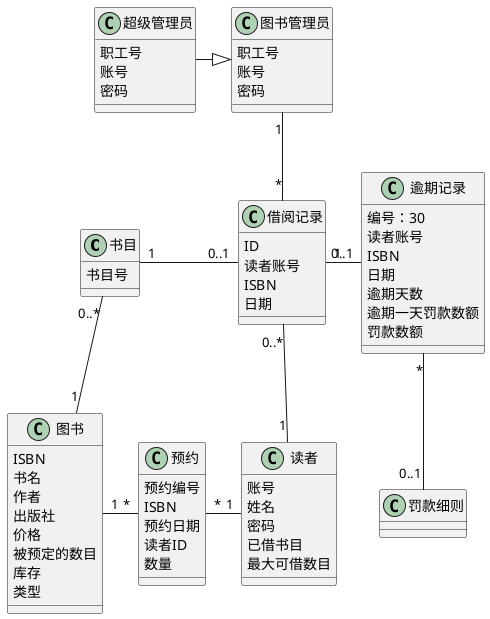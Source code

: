 @startuml
class 书目{
     书目号
}
class 图书{
     ISBN
     书名
     作者
     出版社
     价格
     被预定的数目
     库存
     类型
}
class 预约{
      预约编号
      ISBN
      预约日期
      读者ID
      数量
}

class 读者{
    账号
    姓名
    密码
    已借书目
    最大可借数目
}
class 借阅记录{
         ID
         读者账号
         ISBN
         日期
}
class 逾期记录{
        编号：30
        读者账号
        ISBN
        日期
        逾期天数
        逾期一天罚款数额
        罚款数额
}
class 图书管理员{
    职工号
    账号
    密码
}
class 超级管理员{
    职工号
    账号
    密码
}

书目 "0..*" - "1" 图书
图书 "1"--right--"*"预约
预约 "*"-right-"1"读者
读者 "1"-up-"0..*"借阅记录
借阅记录 "0..1"-left-"1"书目
借阅记录 "1"-"0..1"逾期记录
借阅记录"*"-up-"1"图书管理员
逾期记录"*"--"0..1"罚款细则
图书管理员<|-left-超级管理员
@enduml
